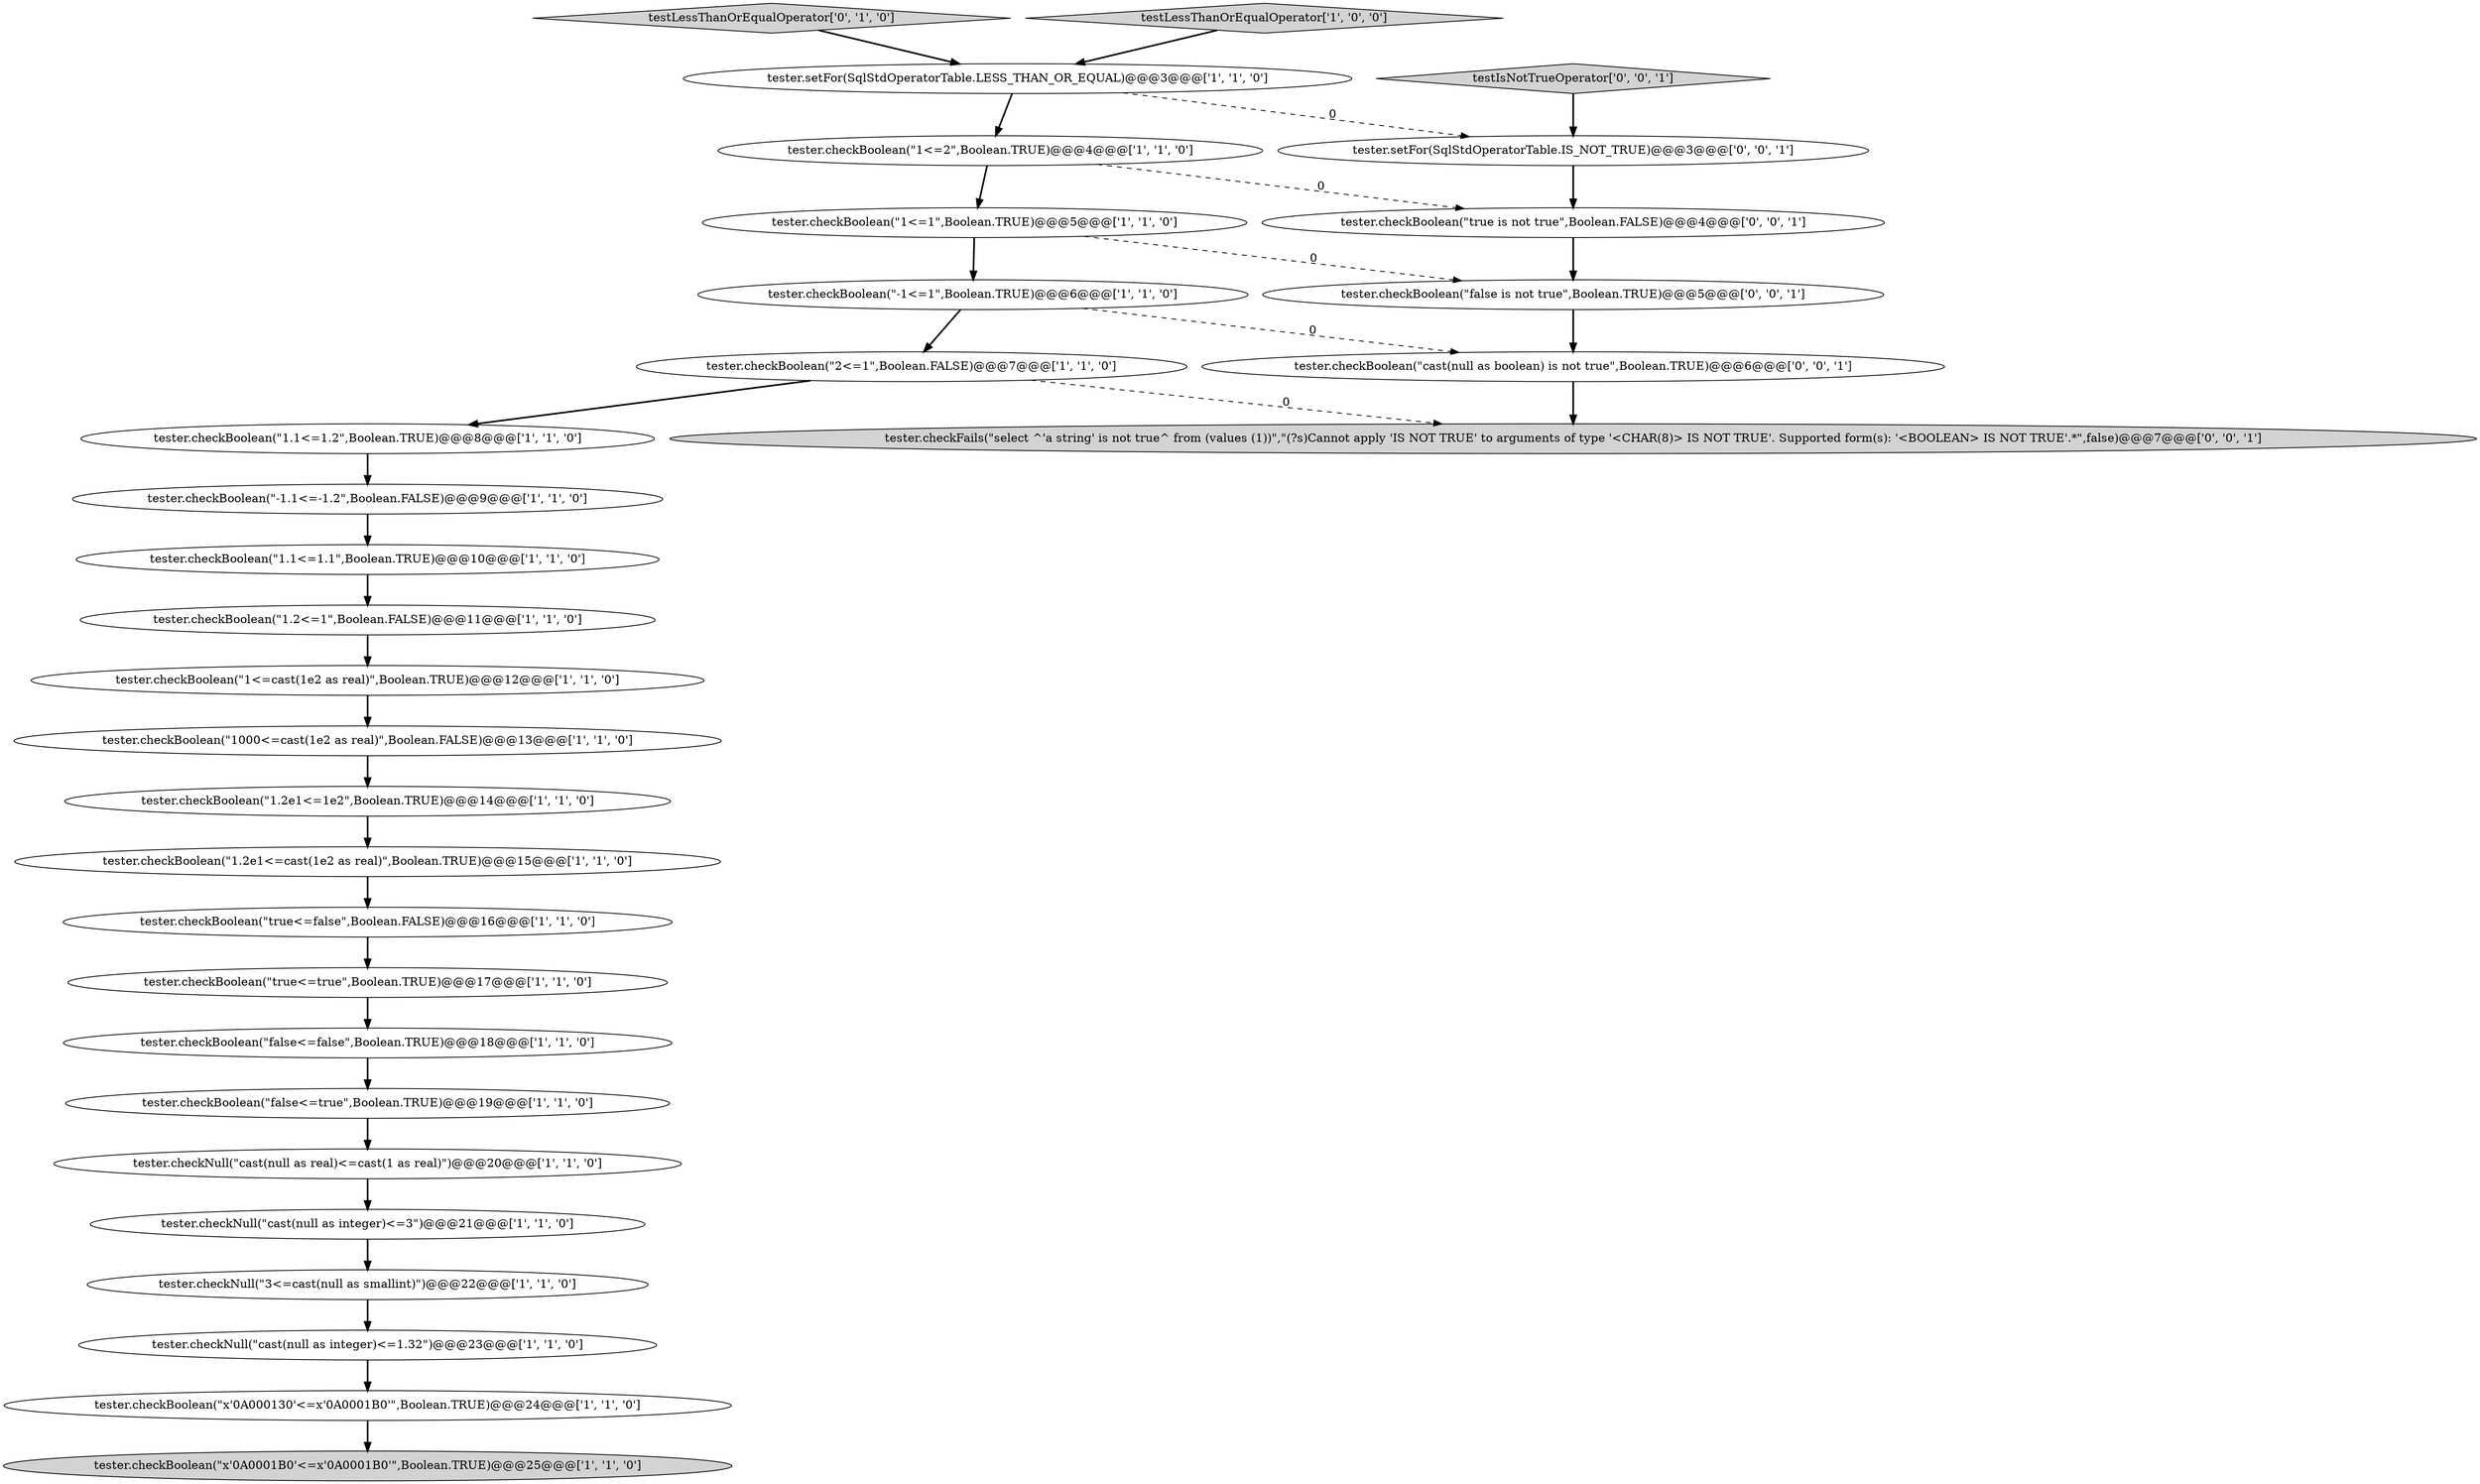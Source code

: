 digraph {
4 [style = filled, label = "tester.checkBoolean(\"1000<=cast(1e2 as real)\",Boolean.FALSE)@@@13@@@['1', '1', '0']", fillcolor = white, shape = ellipse image = "AAA0AAABBB1BBB"];
13 [style = filled, label = "tester.checkBoolean(\"2<=1\",Boolean.FALSE)@@@7@@@['1', '1', '0']", fillcolor = white, shape = ellipse image = "AAA0AAABBB1BBB"];
14 [style = filled, label = "tester.checkBoolean(\"1.2e1<=1e2\",Boolean.TRUE)@@@14@@@['1', '1', '0']", fillcolor = white, shape = ellipse image = "AAA0AAABBB1BBB"];
17 [style = filled, label = "tester.checkNull(\"cast(null as integer)<=1.32\")@@@23@@@['1', '1', '0']", fillcolor = white, shape = ellipse image = "AAA0AAABBB1BBB"];
15 [style = filled, label = "tester.checkBoolean(\"-1.1<=-1.2\",Boolean.FALSE)@@@9@@@['1', '1', '0']", fillcolor = white, shape = ellipse image = "AAA0AAABBB1BBB"];
30 [style = filled, label = "tester.checkBoolean(\"false is not true\",Boolean.TRUE)@@@5@@@['0', '0', '1']", fillcolor = white, shape = ellipse image = "AAA0AAABBB3BBB"];
27 [style = filled, label = "tester.setFor(SqlStdOperatorTable.IS_NOT_TRUE)@@@3@@@['0', '0', '1']", fillcolor = white, shape = ellipse image = "AAA0AAABBB3BBB"];
3 [style = filled, label = "tester.checkNull(\"cast(null as integer)<=3\")@@@21@@@['1', '1', '0']", fillcolor = white, shape = ellipse image = "AAA0AAABBB1BBB"];
24 [style = filled, label = "testLessThanOrEqualOperator['0', '1', '0']", fillcolor = lightgray, shape = diamond image = "AAA0AAABBB2BBB"];
25 [style = filled, label = "tester.checkBoolean(\"cast(null as boolean) is not true\",Boolean.TRUE)@@@6@@@['0', '0', '1']", fillcolor = white, shape = ellipse image = "AAA0AAABBB3BBB"];
6 [style = filled, label = "tester.checkBoolean(\"true<=true\",Boolean.TRUE)@@@17@@@['1', '1', '0']", fillcolor = white, shape = ellipse image = "AAA0AAABBB1BBB"];
7 [style = filled, label = "tester.checkBoolean(\"1.1<=1.2\",Boolean.TRUE)@@@8@@@['1', '1', '0']", fillcolor = white, shape = ellipse image = "AAA0AAABBB1BBB"];
8 [style = filled, label = "tester.checkBoolean(\"1.2e1<=cast(1e2 as real)\",Boolean.TRUE)@@@15@@@['1', '1', '0']", fillcolor = white, shape = ellipse image = "AAA0AAABBB1BBB"];
11 [style = filled, label = "tester.checkNull(\"cast(null as real)<=cast(1 as real)\")@@@20@@@['1', '1', '0']", fillcolor = white, shape = ellipse image = "AAA0AAABBB1BBB"];
21 [style = filled, label = "tester.checkBoolean(\"1.1<=1.1\",Boolean.TRUE)@@@10@@@['1', '1', '0']", fillcolor = white, shape = ellipse image = "AAA0AAABBB1BBB"];
9 [style = filled, label = "tester.checkBoolean(\"false<=true\",Boolean.TRUE)@@@19@@@['1', '1', '0']", fillcolor = white, shape = ellipse image = "AAA0AAABBB1BBB"];
18 [style = filled, label = "tester.checkBoolean(\"true<=false\",Boolean.FALSE)@@@16@@@['1', '1', '0']", fillcolor = white, shape = ellipse image = "AAA0AAABBB1BBB"];
19 [style = filled, label = "tester.checkBoolean(\"false<=false\",Boolean.TRUE)@@@18@@@['1', '1', '0']", fillcolor = white, shape = ellipse image = "AAA0AAABBB1BBB"];
0 [style = filled, label = "tester.checkBoolean(\"-1<=1\",Boolean.TRUE)@@@6@@@['1', '1', '0']", fillcolor = white, shape = ellipse image = "AAA0AAABBB1BBB"];
26 [style = filled, label = "tester.checkFails(\"select ^'a string' is not true^ from (values (1))\",\"(?s)Cannot apply 'IS NOT TRUE' to arguments of type '<CHAR\(8\)> IS NOT TRUE'. Supported form\(s\): '<BOOLEAN> IS NOT TRUE'.*\",false)@@@7@@@['0', '0', '1']", fillcolor = lightgray, shape = ellipse image = "AAA0AAABBB3BBB"];
10 [style = filled, label = "tester.checkNull(\"3<=cast(null as smallint)\")@@@22@@@['1', '1', '0']", fillcolor = white, shape = ellipse image = "AAA0AAABBB1BBB"];
22 [style = filled, label = "tester.checkBoolean(\"1.2<=1\",Boolean.FALSE)@@@11@@@['1', '1', '0']", fillcolor = white, shape = ellipse image = "AAA0AAABBB1BBB"];
5 [style = filled, label = "tester.checkBoolean(\"1<=1\",Boolean.TRUE)@@@5@@@['1', '1', '0']", fillcolor = white, shape = ellipse image = "AAA0AAABBB1BBB"];
20 [style = filled, label = "tester.checkBoolean(\"x'0A0001B0'<=x'0A0001B0'\",Boolean.TRUE)@@@25@@@['1', '1', '0']", fillcolor = lightgray, shape = ellipse image = "AAA0AAABBB1BBB"];
28 [style = filled, label = "tester.checkBoolean(\"true is not true\",Boolean.FALSE)@@@4@@@['0', '0', '1']", fillcolor = white, shape = ellipse image = "AAA0AAABBB3BBB"];
1 [style = filled, label = "tester.checkBoolean(\"x'0A000130'<=x'0A0001B0'\",Boolean.TRUE)@@@24@@@['1', '1', '0']", fillcolor = white, shape = ellipse image = "AAA0AAABBB1BBB"];
12 [style = filled, label = "tester.checkBoolean(\"1<=2\",Boolean.TRUE)@@@4@@@['1', '1', '0']", fillcolor = white, shape = ellipse image = "AAA0AAABBB1BBB"];
16 [style = filled, label = "tester.setFor(SqlStdOperatorTable.LESS_THAN_OR_EQUAL)@@@3@@@['1', '1', '0']", fillcolor = white, shape = ellipse image = "AAA0AAABBB1BBB"];
29 [style = filled, label = "testIsNotTrueOperator['0', '0', '1']", fillcolor = lightgray, shape = diamond image = "AAA0AAABBB3BBB"];
23 [style = filled, label = "testLessThanOrEqualOperator['1', '0', '0']", fillcolor = lightgray, shape = diamond image = "AAA0AAABBB1BBB"];
2 [style = filled, label = "tester.checkBoolean(\"1<=cast(1e2 as real)\",Boolean.TRUE)@@@12@@@['1', '1', '0']", fillcolor = white, shape = ellipse image = "AAA0AAABBB1BBB"];
4->14 [style = bold, label=""];
23->16 [style = bold, label=""];
22->2 [style = bold, label=""];
12->5 [style = bold, label=""];
0->13 [style = bold, label=""];
9->11 [style = bold, label=""];
17->1 [style = bold, label=""];
28->30 [style = bold, label=""];
16->27 [style = dashed, label="0"];
15->21 [style = bold, label=""];
8->18 [style = bold, label=""];
27->28 [style = bold, label=""];
1->20 [style = bold, label=""];
30->25 [style = bold, label=""];
10->17 [style = bold, label=""];
6->19 [style = bold, label=""];
2->4 [style = bold, label=""];
13->26 [style = dashed, label="0"];
3->10 [style = bold, label=""];
24->16 [style = bold, label=""];
29->27 [style = bold, label=""];
0->25 [style = dashed, label="0"];
5->0 [style = bold, label=""];
19->9 [style = bold, label=""];
18->6 [style = bold, label=""];
21->22 [style = bold, label=""];
11->3 [style = bold, label=""];
13->7 [style = bold, label=""];
12->28 [style = dashed, label="0"];
25->26 [style = bold, label=""];
7->15 [style = bold, label=""];
14->8 [style = bold, label=""];
16->12 [style = bold, label=""];
5->30 [style = dashed, label="0"];
}
